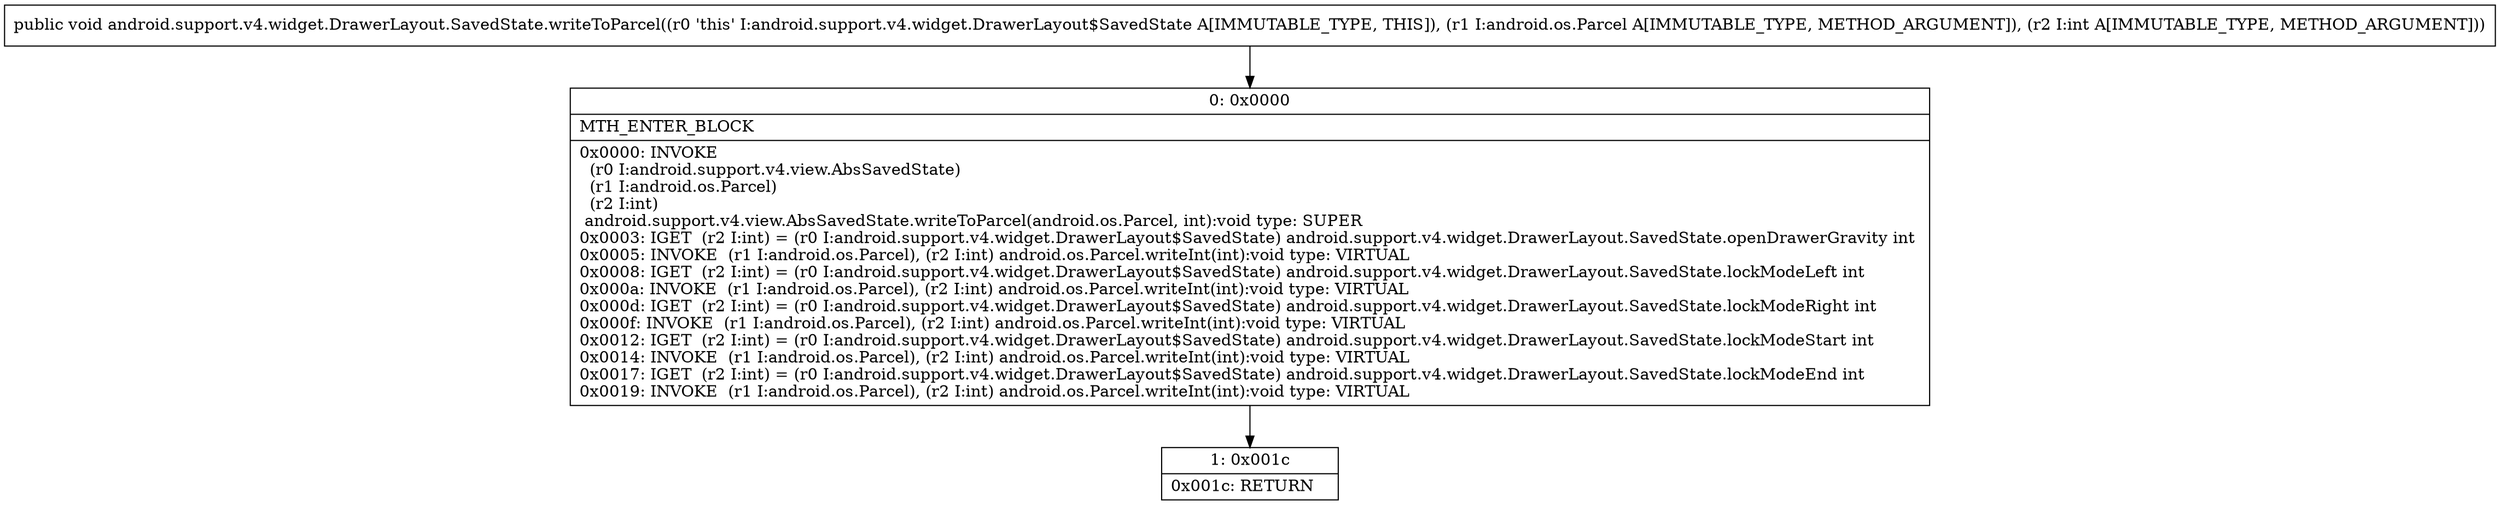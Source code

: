 digraph "CFG forandroid.support.v4.widget.DrawerLayout.SavedState.writeToParcel(Landroid\/os\/Parcel;I)V" {
Node_0 [shape=record,label="{0\:\ 0x0000|MTH_ENTER_BLOCK\l|0x0000: INVOKE  \l  (r0 I:android.support.v4.view.AbsSavedState)\l  (r1 I:android.os.Parcel)\l  (r2 I:int)\l android.support.v4.view.AbsSavedState.writeToParcel(android.os.Parcel, int):void type: SUPER \l0x0003: IGET  (r2 I:int) = (r0 I:android.support.v4.widget.DrawerLayout$SavedState) android.support.v4.widget.DrawerLayout.SavedState.openDrawerGravity int \l0x0005: INVOKE  (r1 I:android.os.Parcel), (r2 I:int) android.os.Parcel.writeInt(int):void type: VIRTUAL \l0x0008: IGET  (r2 I:int) = (r0 I:android.support.v4.widget.DrawerLayout$SavedState) android.support.v4.widget.DrawerLayout.SavedState.lockModeLeft int \l0x000a: INVOKE  (r1 I:android.os.Parcel), (r2 I:int) android.os.Parcel.writeInt(int):void type: VIRTUAL \l0x000d: IGET  (r2 I:int) = (r0 I:android.support.v4.widget.DrawerLayout$SavedState) android.support.v4.widget.DrawerLayout.SavedState.lockModeRight int \l0x000f: INVOKE  (r1 I:android.os.Parcel), (r2 I:int) android.os.Parcel.writeInt(int):void type: VIRTUAL \l0x0012: IGET  (r2 I:int) = (r0 I:android.support.v4.widget.DrawerLayout$SavedState) android.support.v4.widget.DrawerLayout.SavedState.lockModeStart int \l0x0014: INVOKE  (r1 I:android.os.Parcel), (r2 I:int) android.os.Parcel.writeInt(int):void type: VIRTUAL \l0x0017: IGET  (r2 I:int) = (r0 I:android.support.v4.widget.DrawerLayout$SavedState) android.support.v4.widget.DrawerLayout.SavedState.lockModeEnd int \l0x0019: INVOKE  (r1 I:android.os.Parcel), (r2 I:int) android.os.Parcel.writeInt(int):void type: VIRTUAL \l}"];
Node_1 [shape=record,label="{1\:\ 0x001c|0x001c: RETURN   \l}"];
MethodNode[shape=record,label="{public void android.support.v4.widget.DrawerLayout.SavedState.writeToParcel((r0 'this' I:android.support.v4.widget.DrawerLayout$SavedState A[IMMUTABLE_TYPE, THIS]), (r1 I:android.os.Parcel A[IMMUTABLE_TYPE, METHOD_ARGUMENT]), (r2 I:int A[IMMUTABLE_TYPE, METHOD_ARGUMENT])) }"];
MethodNode -> Node_0;
Node_0 -> Node_1;
}

